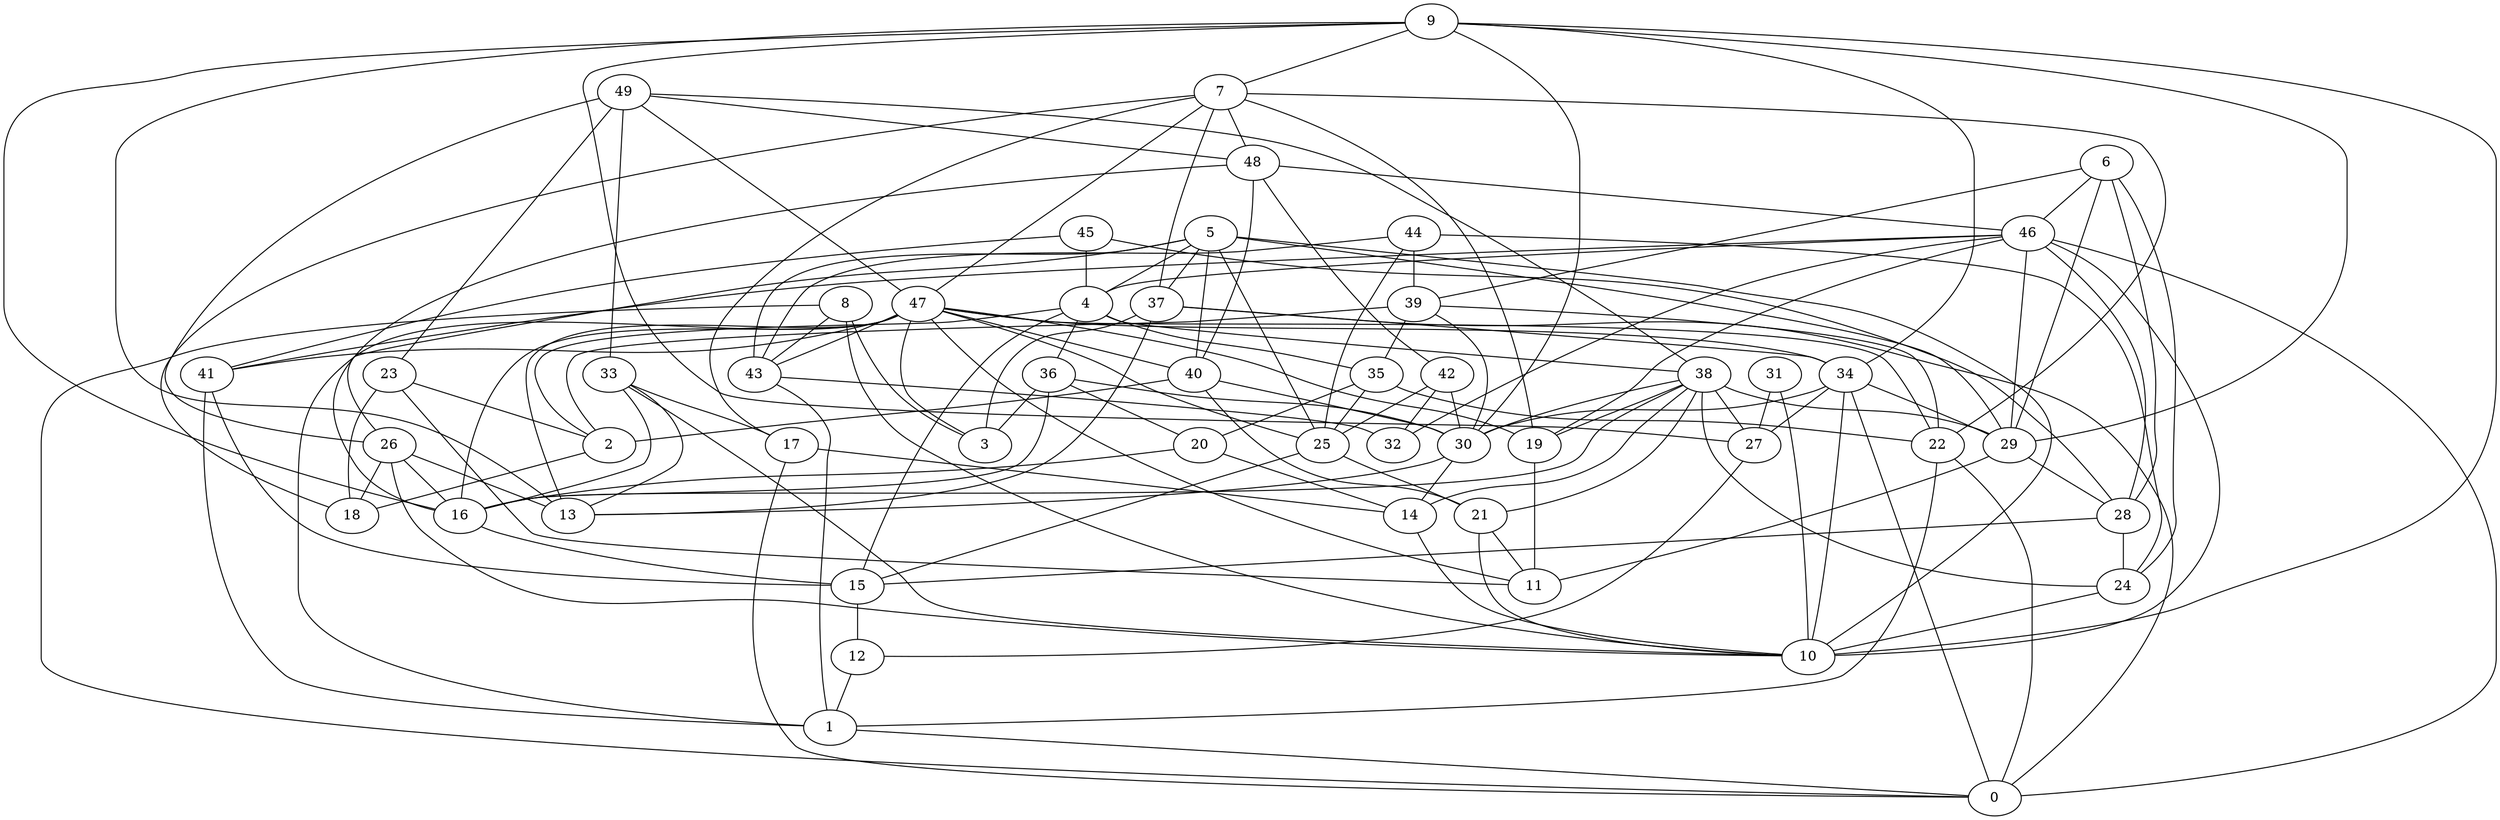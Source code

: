 digraph GG_graph {

subgraph G_graph {
edge [color = black]
"48" -> "26" [dir = none]
"48" -> "46" [dir = none]
"48" -> "42" [dir = none]
"15" -> "12" [dir = none]
"9" -> "16" [dir = none]
"9" -> "29" [dir = none]
"9" -> "30" [dir = none]
"31" -> "10" [dir = none]
"31" -> "27" [dir = none]
"27" -> "12" [dir = none]
"35" -> "25" [dir = none]
"24" -> "10" [dir = none]
"23" -> "2" [dir = none]
"23" -> "18" [dir = none]
"21" -> "11" [dir = none]
"21" -> "10" [dir = none]
"8" -> "3" [dir = none]
"8" -> "43" [dir = none]
"8" -> "10" [dir = none]
"38" -> "19" [dir = none]
"38" -> "27" [dir = none]
"38" -> "24" [dir = none]
"38" -> "29" [dir = none]
"38" -> "14" [dir = none]
"20" -> "16" [dir = none]
"20" -> "14" [dir = none]
"37" -> "13" [dir = none]
"37" -> "3" [dir = none]
"37" -> "34" [dir = none]
"26" -> "13" [dir = none]
"26" -> "16" [dir = none]
"26" -> "10" [dir = none]
"22" -> "1" [dir = none]
"36" -> "3" [dir = none]
"1" -> "0" [dir = none]
"39" -> "22" [dir = none]
"43" -> "32" [dir = none]
"43" -> "1" [dir = none]
"42" -> "30" [dir = none]
"42" -> "32" [dir = none]
"49" -> "26" [dir = none]
"49" -> "38" [dir = none]
"49" -> "47" [dir = none]
"49" -> "23" [dir = none]
"49" -> "48" [dir = none]
"49" -> "33" [dir = none]
"2" -> "18" [dir = none]
"46" -> "19" [dir = none]
"46" -> "4" [dir = none]
"46" -> "10" [dir = none]
"46" -> "29" [dir = none]
"46" -> "28" [dir = none]
"46" -> "32" [dir = none]
"46" -> "41" [dir = none]
"41" -> "1" [dir = none]
"28" -> "15" [dir = none]
"7" -> "47" [dir = none]
"7" -> "18" [dir = none]
"7" -> "17" [dir = none]
"44" -> "25" [dir = none]
"44" -> "43" [dir = none]
"44" -> "24" [dir = none]
"44" -> "39" [dir = none]
"33" -> "16" [dir = none]
"34" -> "27" [dir = none]
"34" -> "0" [dir = none]
"34" -> "29" [dir = none]
"6" -> "24" [dir = none]
"6" -> "29" [dir = none]
"6" -> "46" [dir = none]
"45" -> "28" [dir = none]
"45" -> "4" [dir = none]
"30" -> "14" [dir = none]
"47" -> "22" [dir = none]
"47" -> "16" [dir = none]
"47" -> "43" [dir = none]
"47" -> "19" [dir = none]
"47" -> "1" [dir = none]
"47" -> "3" [dir = none]
"47" -> "41" [dir = none]
"47" -> "13" [dir = none]
"47" -> "34" [dir = none]
"47" -> "40" [dir = none]
"47" -> "11" [dir = none]
"16" -> "15" [dir = none]
"29" -> "11" [dir = none]
"29" -> "28" [dir = none]
"17" -> "0" [dir = none]
"40" -> "30" [dir = none]
"40" -> "2" [dir = none]
"5" -> "40" [dir = none]
"5" -> "10" [dir = none]
"5" -> "16" [dir = none]
"5" -> "25" [dir = none]
"5" -> "4" [dir = none]
"4" -> "36" [dir = none]
"4" -> "35" [dir = none]
"4" -> "2" [dir = none]
"7" -> "22" [dir = none]
"26" -> "18" [dir = none]
"8" -> "0" [dir = none]
"9" -> "10" [dir = none]
"33" -> "17" [dir = none]
"9" -> "13" [dir = none]
"12" -> "1" [dir = none]
"22" -> "0" [dir = none]
"25" -> "21" [dir = none]
"9" -> "34" [dir = none]
"42" -> "25" [dir = none]
"30" -> "13" [dir = none]
"48" -> "40" [dir = none]
"23" -> "11" [dir = none]
"5" -> "29" [dir = none]
"38" -> "30" [dir = none]
"17" -> "14" [dir = none]
"9" -> "27" [dir = none]
"47" -> "25" [dir = none]
"35" -> "20" [dir = none]
"37" -> "0" [dir = none]
"5" -> "37" [dir = none]
"36" -> "30" [dir = none]
"40" -> "21" [dir = none]
"4" -> "38" [dir = none]
"36" -> "16" [dir = none]
"39" -> "2" [dir = none]
"14" -> "10" [dir = none]
"4" -> "15" [dir = none]
"7" -> "48" [dir = none]
"34" -> "10" [dir = none]
"33" -> "13" [dir = none]
"45" -> "41" [dir = none]
"25" -> "15" [dir = none]
"35" -> "22" [dir = none]
"36" -> "20" [dir = none]
"38" -> "16" [dir = none]
"7" -> "19" [dir = none]
"19" -> "11" [dir = none]
"28" -> "24" [dir = none]
"6" -> "28" [dir = none]
"9" -> "7" [dir = none]
"39" -> "35" [dir = none]
"5" -> "43" [dir = none]
"6" -> "39" [dir = none]
"34" -> "30" [dir = none]
"39" -> "30" [dir = none]
"33" -> "10" [dir = none]
"38" -> "21" [dir = none]
"7" -> "37" [dir = none]
"46" -> "0" [dir = none]
"41" -> "15" [dir = none]
}

}
